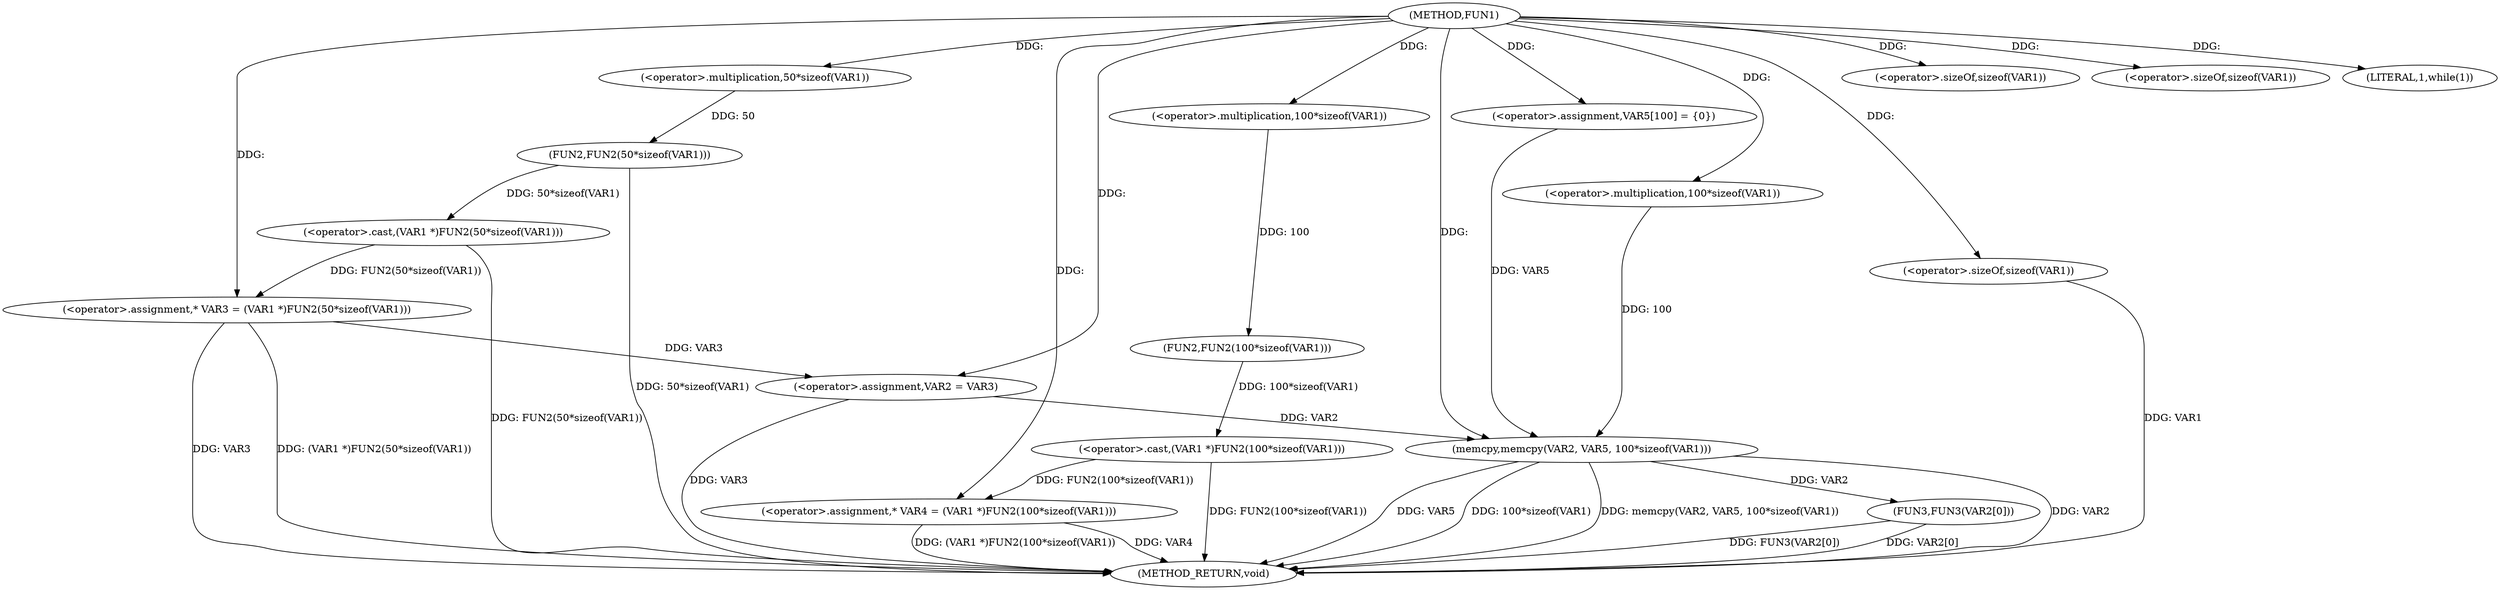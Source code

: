 digraph FUN1 {  
"1000100" [label = "(METHOD,FUN1)" ]
"1000145" [label = "(METHOD_RETURN,void)" ]
"1000104" [label = "(<operator>.assignment,* VAR3 = (VAR1 *)FUN2(50*sizeof(VAR1)))" ]
"1000106" [label = "(<operator>.cast,(VAR1 *)FUN2(50*sizeof(VAR1)))" ]
"1000108" [label = "(FUN2,FUN2(50*sizeof(VAR1)))" ]
"1000109" [label = "(<operator>.multiplication,50*sizeof(VAR1))" ]
"1000111" [label = "(<operator>.sizeOf,sizeof(VAR1))" ]
"1000114" [label = "(<operator>.assignment,* VAR4 = (VAR1 *)FUN2(100*sizeof(VAR1)))" ]
"1000116" [label = "(<operator>.cast,(VAR1 *)FUN2(100*sizeof(VAR1)))" ]
"1000118" [label = "(FUN2,FUN2(100*sizeof(VAR1)))" ]
"1000119" [label = "(<operator>.multiplication,100*sizeof(VAR1))" ]
"1000121" [label = "(<operator>.sizeOf,sizeof(VAR1))" ]
"1000124" [label = "(LITERAL,1,while(1))" ]
"1000126" [label = "(<operator>.assignment,VAR2 = VAR3)" ]
"1000132" [label = "(<operator>.assignment,VAR5[100] = {0})" ]
"1000134" [label = "(memcpy,memcpy(VAR2, VAR5, 100*sizeof(VAR1)))" ]
"1000137" [label = "(<operator>.multiplication,100*sizeof(VAR1))" ]
"1000139" [label = "(<operator>.sizeOf,sizeof(VAR1))" ]
"1000141" [label = "(FUN3,FUN3(VAR2[0]))" ]
  "1000141" -> "1000145"  [ label = "DDG: VAR2[0]"] 
  "1000106" -> "1000145"  [ label = "DDG: FUN2(50*sizeof(VAR1))"] 
  "1000104" -> "1000145"  [ label = "DDG: VAR3"] 
  "1000139" -> "1000145"  [ label = "DDG: VAR1"] 
  "1000134" -> "1000145"  [ label = "DDG: memcpy(VAR2, VAR5, 100*sizeof(VAR1))"] 
  "1000114" -> "1000145"  [ label = "DDG: VAR4"] 
  "1000116" -> "1000145"  [ label = "DDG: FUN2(100*sizeof(VAR1))"] 
  "1000134" -> "1000145"  [ label = "DDG: VAR2"] 
  "1000134" -> "1000145"  [ label = "DDG: VAR5"] 
  "1000126" -> "1000145"  [ label = "DDG: VAR3"] 
  "1000114" -> "1000145"  [ label = "DDG: (VAR1 *)FUN2(100*sizeof(VAR1))"] 
  "1000141" -> "1000145"  [ label = "DDG: FUN3(VAR2[0])"] 
  "1000134" -> "1000145"  [ label = "DDG: 100*sizeof(VAR1)"] 
  "1000104" -> "1000145"  [ label = "DDG: (VAR1 *)FUN2(50*sizeof(VAR1))"] 
  "1000108" -> "1000145"  [ label = "DDG: 50*sizeof(VAR1)"] 
  "1000106" -> "1000104"  [ label = "DDG: FUN2(50*sizeof(VAR1))"] 
  "1000100" -> "1000104"  [ label = "DDG: "] 
  "1000108" -> "1000106"  [ label = "DDG: 50*sizeof(VAR1)"] 
  "1000109" -> "1000108"  [ label = "DDG: 50"] 
  "1000100" -> "1000109"  [ label = "DDG: "] 
  "1000100" -> "1000111"  [ label = "DDG: "] 
  "1000116" -> "1000114"  [ label = "DDG: FUN2(100*sizeof(VAR1))"] 
  "1000100" -> "1000114"  [ label = "DDG: "] 
  "1000118" -> "1000116"  [ label = "DDG: 100*sizeof(VAR1)"] 
  "1000119" -> "1000118"  [ label = "DDG: 100"] 
  "1000100" -> "1000119"  [ label = "DDG: "] 
  "1000100" -> "1000121"  [ label = "DDG: "] 
  "1000100" -> "1000124"  [ label = "DDG: "] 
  "1000104" -> "1000126"  [ label = "DDG: VAR3"] 
  "1000100" -> "1000126"  [ label = "DDG: "] 
  "1000100" -> "1000132"  [ label = "DDG: "] 
  "1000126" -> "1000134"  [ label = "DDG: VAR2"] 
  "1000100" -> "1000134"  [ label = "DDG: "] 
  "1000132" -> "1000134"  [ label = "DDG: VAR5"] 
  "1000137" -> "1000134"  [ label = "DDG: 100"] 
  "1000100" -> "1000137"  [ label = "DDG: "] 
  "1000100" -> "1000139"  [ label = "DDG: "] 
  "1000134" -> "1000141"  [ label = "DDG: VAR2"] 
}
